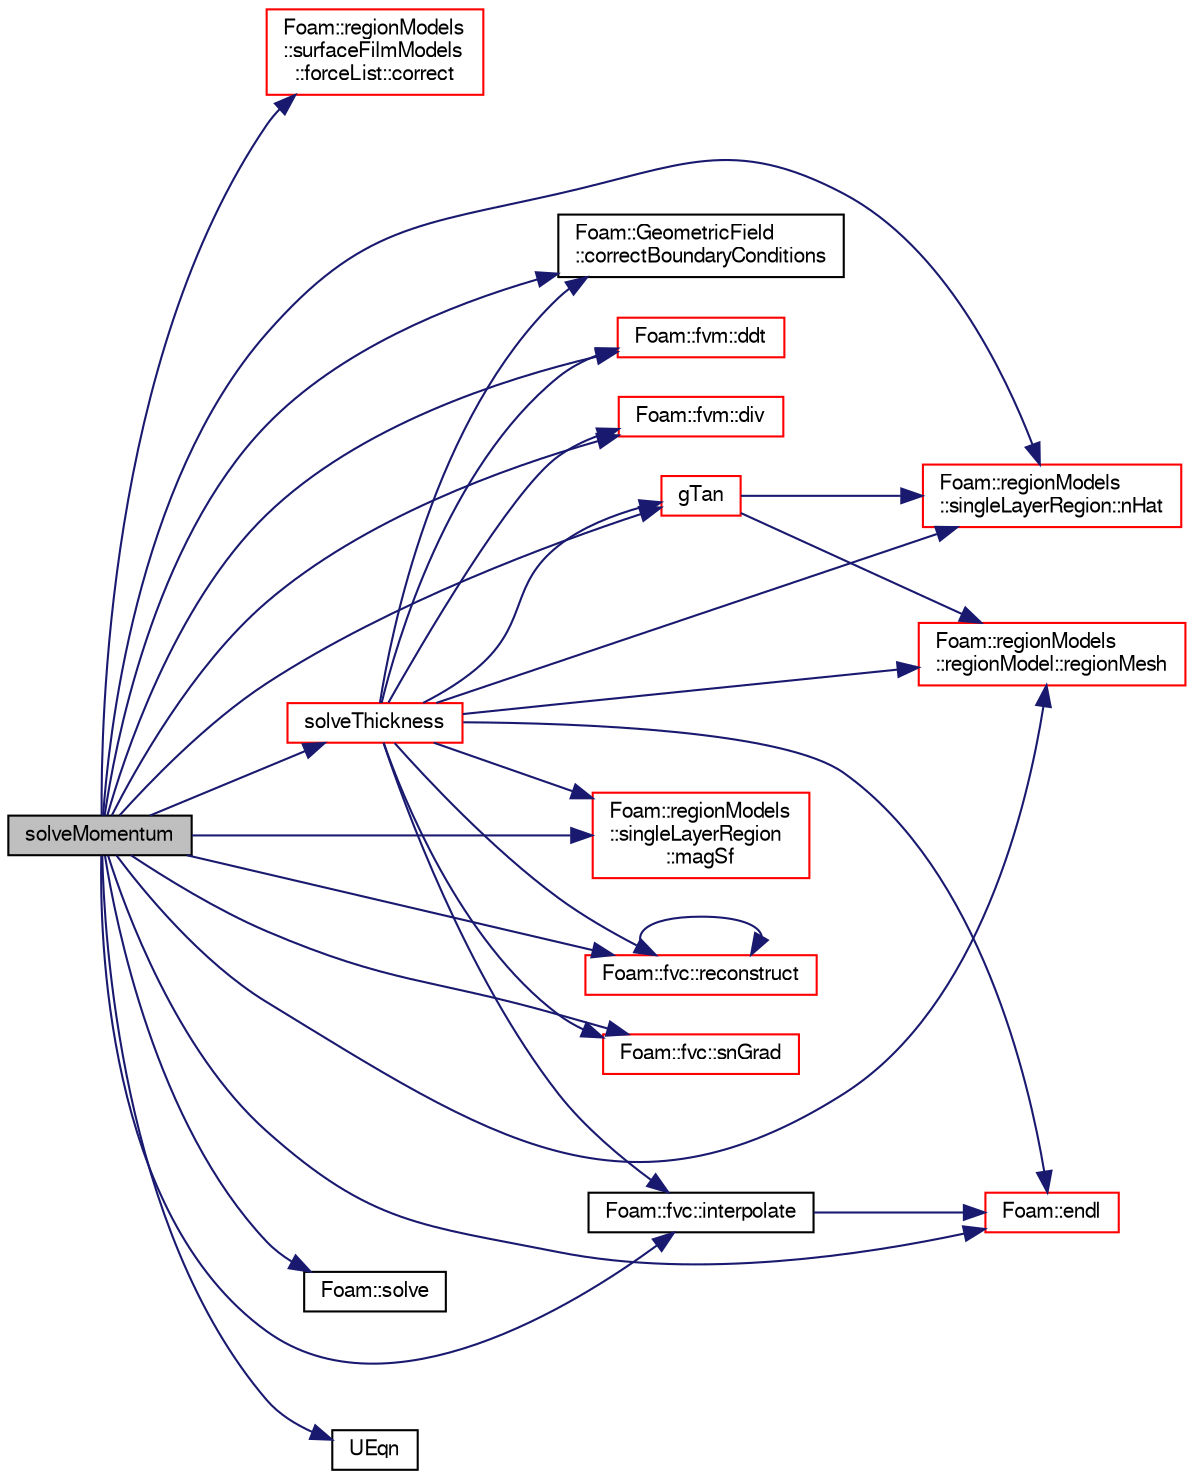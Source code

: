 digraph "solveMomentum"
{
  bgcolor="transparent";
  edge [fontname="FreeSans",fontsize="10",labelfontname="FreeSans",labelfontsize="10"];
  node [fontname="FreeSans",fontsize="10",shape=record];
  rankdir="LR";
  Node1813 [label="solveMomentum",height=0.2,width=0.4,color="black", fillcolor="grey75", style="filled", fontcolor="black"];
  Node1813 -> Node1814 [color="midnightblue",fontsize="10",style="solid",fontname="FreeSans"];
  Node1814 [label="Foam::regionModels\l::surfaceFilmModels\l::forceList::correct",height=0.2,width=0.4,color="red",URL="$a29086.html#ae8286cb1594f9b26a1c5291173459307",tooltip="Return (net) force system. "];
  Node1813 -> Node1816 [color="midnightblue",fontsize="10",style="solid",fontname="FreeSans"];
  Node1816 [label="Foam::GeometricField\l::correctBoundaryConditions",height=0.2,width=0.4,color="black",URL="$a22434.html#acaf6878ef900e593c4b20812f1b567d6",tooltip="Correct boundary field. "];
  Node1813 -> Node1817 [color="midnightblue",fontsize="10",style="solid",fontname="FreeSans"];
  Node1817 [label="Foam::fvm::ddt",height=0.2,width=0.4,color="red",URL="$a21135.html#a2d88eca98ab69b84af7ddb96e35f5a44"];
  Node1813 -> Node1868 [color="midnightblue",fontsize="10",style="solid",fontname="FreeSans"];
  Node1868 [label="Foam::fvm::div",height=0.2,width=0.4,color="red",URL="$a21135.html#a058dd4757c11ae656c8d576632b33d25"];
  Node1813 -> Node1821 [color="midnightblue",fontsize="10",style="solid",fontname="FreeSans"];
  Node1821 [label="Foam::endl",height=0.2,width=0.4,color="red",URL="$a21124.html#a2db8fe02a0d3909e9351bb4275b23ce4",tooltip="Add newline and flush stream. "];
  Node1813 -> Node1877 [color="midnightblue",fontsize="10",style="solid",fontname="FreeSans"];
  Node1877 [label="gTan",height=0.2,width=0.4,color="red",URL="$a29042.html#a1c0012d17f873c2db13bc2113d177055",tooltip="Return the gravity tangential component contributions. "];
  Node1877 -> Node1879 [color="midnightblue",fontsize="10",style="solid",fontname="FreeSans"];
  Node1879 [label="Foam::regionModels\l::regionModel::regionMesh",height=0.2,width=0.4,color="red",URL="$a28998.html#a89a37969c20983ee143c612486ce5313",tooltip="Return the region mesh database. "];
  Node1877 -> Node1891 [color="midnightblue",fontsize="10",style="solid",fontname="FreeSans"];
  Node1891 [label="Foam::regionModels\l::singleLayerRegion::nHat",height=0.2,width=0.4,color="red",URL="$a29018.html#a90a92816e920c11a80745dfb8e2592e0",tooltip="Return the patch normal vectors. "];
  Node1813 -> Node1893 [color="midnightblue",fontsize="10",style="solid",fontname="FreeSans"];
  Node1893 [label="Foam::fvc::interpolate",height=0.2,width=0.4,color="black",URL="$a21134.html#addbc18784300dd0955a9bf79f8e2c43b"];
  Node1893 -> Node1821 [color="midnightblue",fontsize="10",style="solid",fontname="FreeSans"];
  Node1813 -> Node1894 [color="midnightblue",fontsize="10",style="solid",fontname="FreeSans"];
  Node1894 [label="Foam::regionModels\l::singleLayerRegion\l::magSf",height=0.2,width=0.4,color="red",URL="$a29018.html#a731a7fa3f5bd4f856355b52d64f38d1a",tooltip="Return the face area magnitudes / [m2]. "];
  Node1813 -> Node1891 [color="midnightblue",fontsize="10",style="solid",fontname="FreeSans"];
  Node1813 -> Node1895 [color="midnightblue",fontsize="10",style="solid",fontname="FreeSans"];
  Node1895 [label="Foam::fvc::reconstruct",height=0.2,width=0.4,color="red",URL="$a21134.html#ad8a6471328adb4cddcc0d4cedfa39ca2"];
  Node1895 -> Node1895 [color="midnightblue",fontsize="10",style="solid",fontname="FreeSans"];
  Node1813 -> Node1879 [color="midnightblue",fontsize="10",style="solid",fontname="FreeSans"];
  Node1813 -> Node2146 [color="midnightblue",fontsize="10",style="solid",fontname="FreeSans"];
  Node2146 [label="Foam::fvc::snGrad",height=0.2,width=0.4,color="red",URL="$a21134.html#a15da734ee906cb52cf17937ab84c41a0"];
  Node1813 -> Node2148 [color="midnightblue",fontsize="10",style="solid",fontname="FreeSans"];
  Node2148 [label="Foam::solve",height=0.2,width=0.4,color="black",URL="$a21124.html#a745114a2fef57ff2df3946017d4dec34",tooltip="Solve returning the solution statistics given convergence tolerance. "];
  Node1813 -> Node2149 [color="midnightblue",fontsize="10",style="solid",fontname="FreeSans"];
  Node2149 [label="solveThickness",height=0.2,width=0.4,color="red",URL="$a29042.html#a38ccae6e6751502d71d2490fca96a516",tooltip="Solve coupled velocity-thickness equations. "];
  Node2149 -> Node1821 [color="midnightblue",fontsize="10",style="solid",fontname="FreeSans"];
  Node2149 -> Node1893 [color="midnightblue",fontsize="10",style="solid",fontname="FreeSans"];
  Node2149 -> Node1879 [color="midnightblue",fontsize="10",style="solid",fontname="FreeSans"];
  Node2149 -> Node1894 [color="midnightblue",fontsize="10",style="solid",fontname="FreeSans"];
  Node2149 -> Node2146 [color="midnightblue",fontsize="10",style="solid",fontname="FreeSans"];
  Node2149 -> Node1877 [color="midnightblue",fontsize="10",style="solid",fontname="FreeSans"];
  Node2149 -> Node1817 [color="midnightblue",fontsize="10",style="solid",fontname="FreeSans"];
  Node2149 -> Node1868 [color="midnightblue",fontsize="10",style="solid",fontname="FreeSans"];
  Node2149 -> Node1895 [color="midnightblue",fontsize="10",style="solid",fontname="FreeSans"];
  Node2149 -> Node1891 [color="midnightblue",fontsize="10",style="solid",fontname="FreeSans"];
  Node2149 -> Node1816 [color="midnightblue",fontsize="10",style="solid",fontname="FreeSans"];
  Node1813 -> Node2259 [color="midnightblue",fontsize="10",style="solid",fontname="FreeSans"];
  Node2259 [label="UEqn",height=0.2,width=0.4,color="black",URL="$a38216.html#a52ab48945aa1b57fc2a1bec3e481449a"];
}
